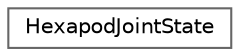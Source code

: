 digraph "クラス階層図"
{
 // LATEX_PDF_SIZE
  bgcolor="transparent";
  edge [fontname=Helvetica,fontsize=10,labelfontname=Helvetica,labelfontsize=10];
  node [fontname=Helvetica,fontsize=10,shape=box,height=0.2,width=0.4];
  rankdir="LR";
  Node0 [id="Node000000",label="HexapodJointState",height=0.2,width=0.4,color="grey40", fillcolor="white", style="filled",URL="$struct_hexapod_joint_state.html",tooltip="ロボットの関節の状態を表す構造体．"];
}
